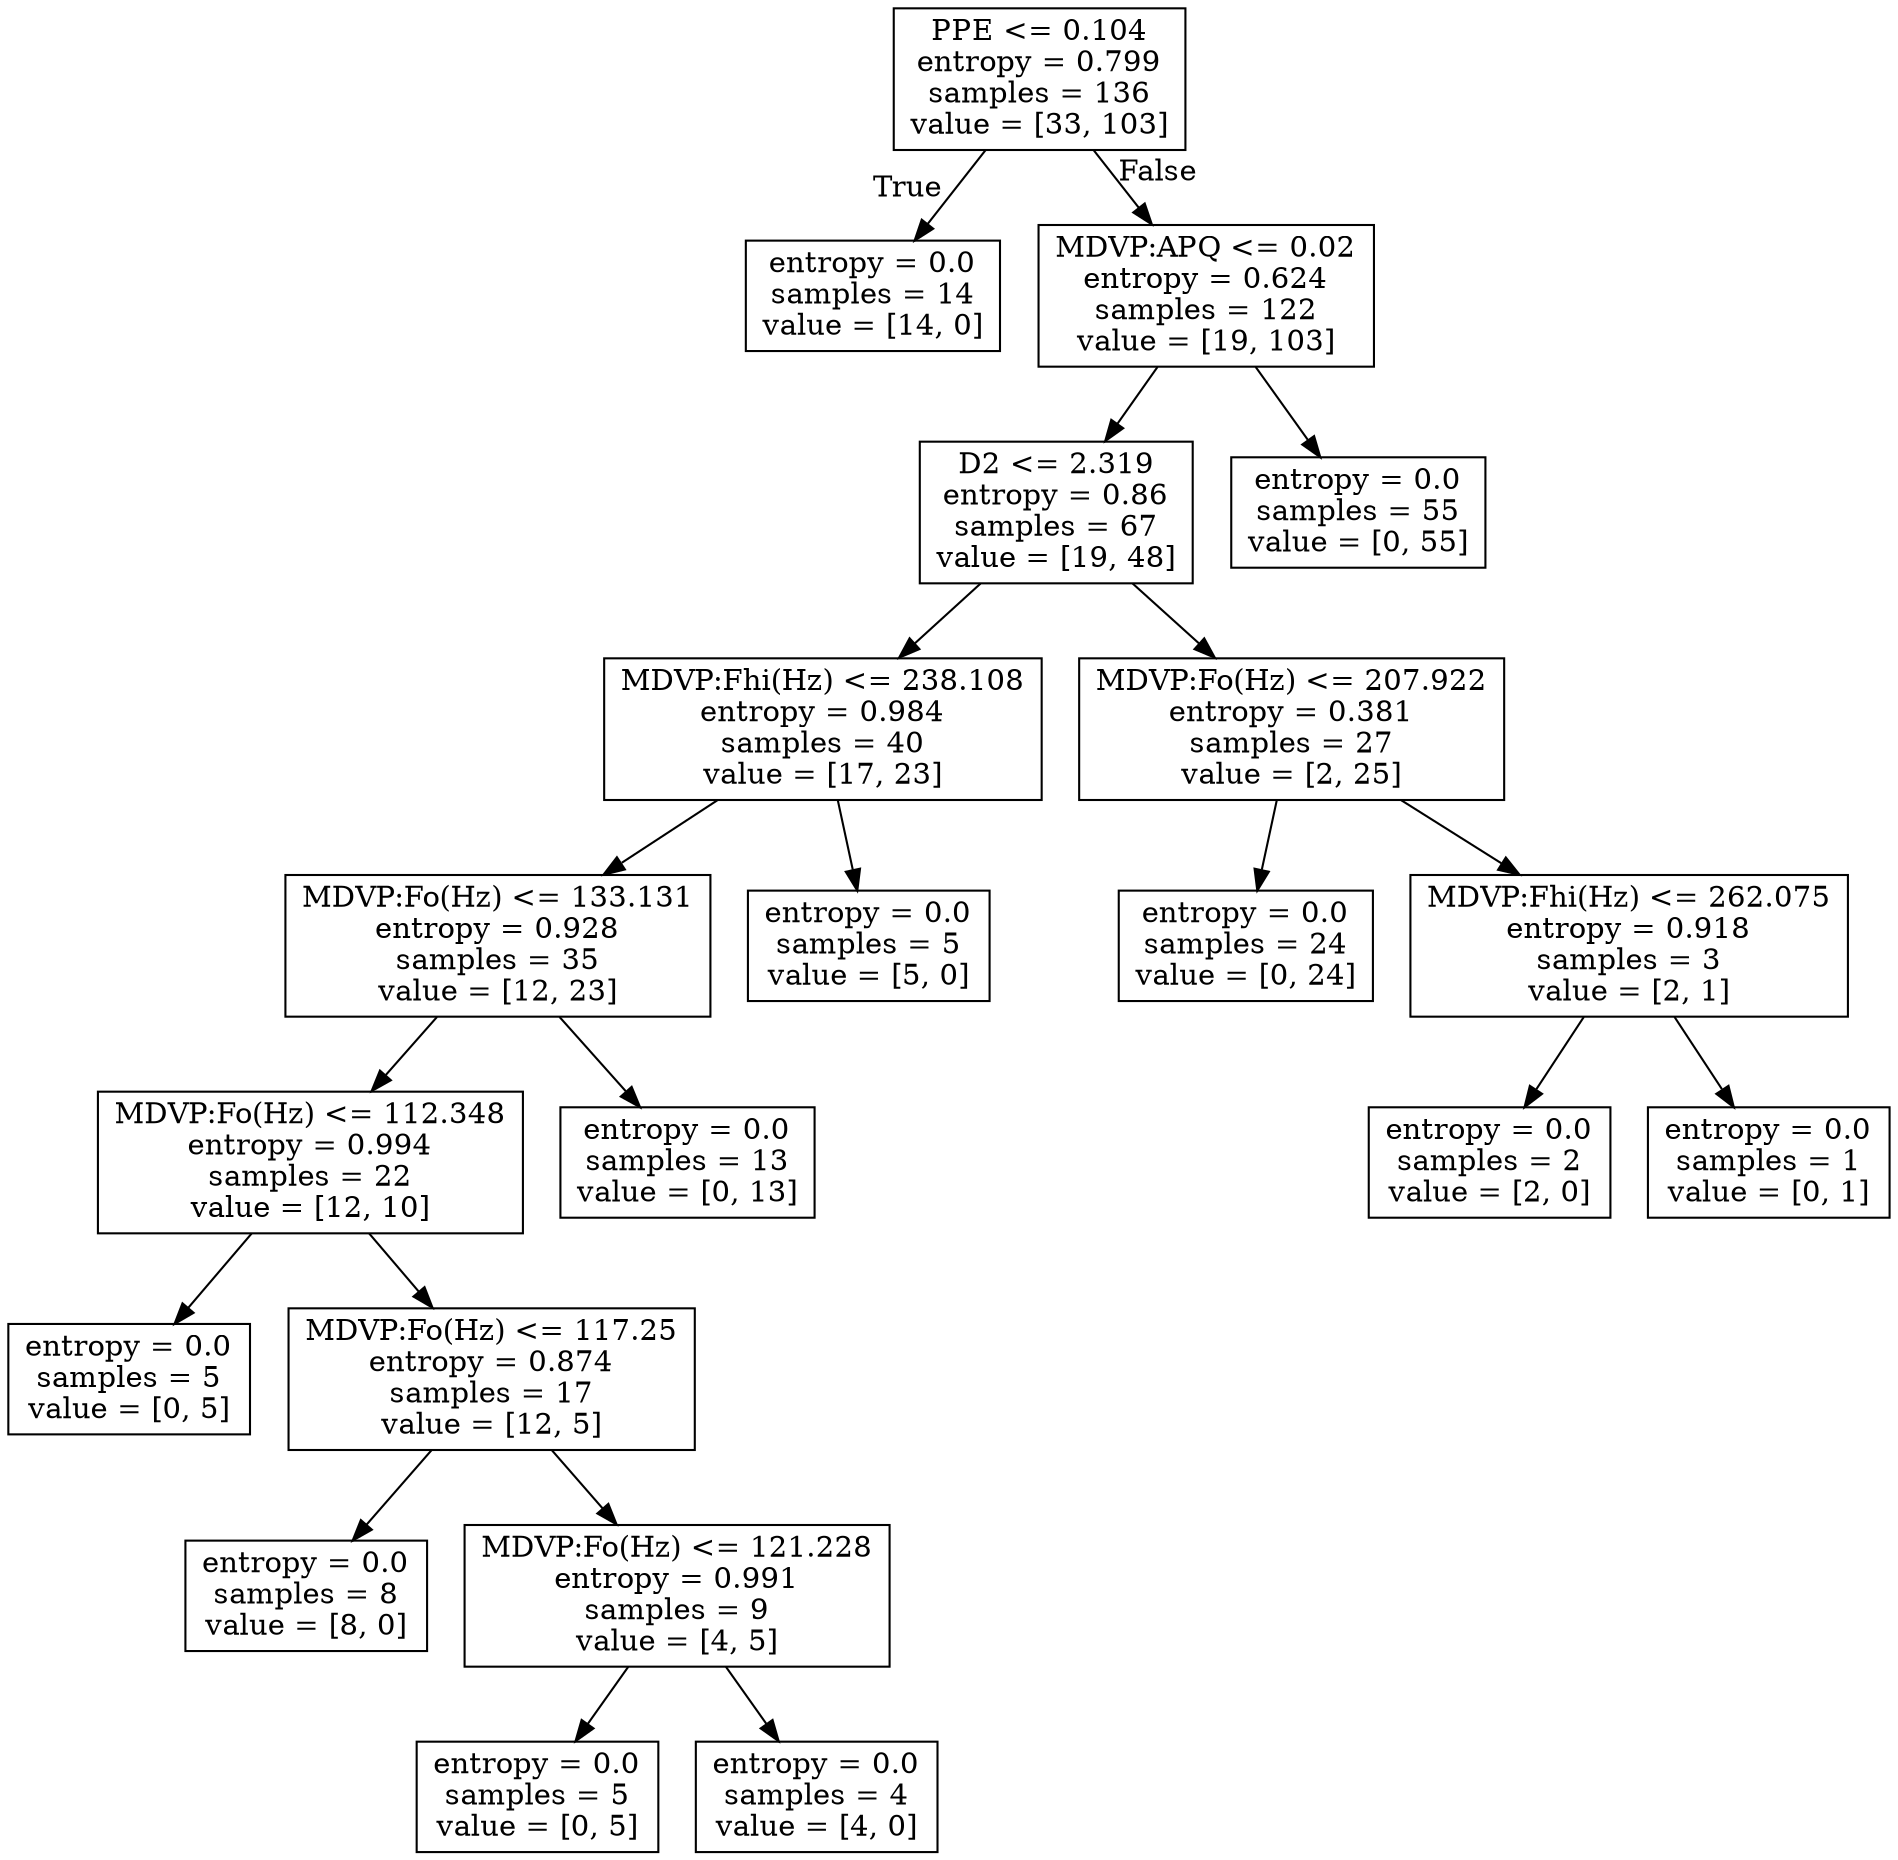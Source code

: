 digraph Tree {
node [shape=box] ;
0 [label="PPE <= 0.104\nentropy = 0.799\nsamples = 136\nvalue = [33, 103]"] ;
1 [label="entropy = 0.0\nsamples = 14\nvalue = [14, 0]"] ;
0 -> 1 [labeldistance=2.5, labelangle=45, headlabel="True"] ;
2 [label="MDVP:APQ <= 0.02\nentropy = 0.624\nsamples = 122\nvalue = [19, 103]"] ;
0 -> 2 [labeldistance=2.5, labelangle=-45, headlabel="False"] ;
3 [label="D2 <= 2.319\nentropy = 0.86\nsamples = 67\nvalue = [19, 48]"] ;
2 -> 3 ;
4 [label="MDVP:Fhi(Hz) <= 238.108\nentropy = 0.984\nsamples = 40\nvalue = [17, 23]"] ;
3 -> 4 ;
5 [label="MDVP:Fo(Hz) <= 133.131\nentropy = 0.928\nsamples = 35\nvalue = [12, 23]"] ;
4 -> 5 ;
6 [label="MDVP:Fo(Hz) <= 112.348\nentropy = 0.994\nsamples = 22\nvalue = [12, 10]"] ;
5 -> 6 ;
7 [label="entropy = 0.0\nsamples = 5\nvalue = [0, 5]"] ;
6 -> 7 ;
8 [label="MDVP:Fo(Hz) <= 117.25\nentropy = 0.874\nsamples = 17\nvalue = [12, 5]"] ;
6 -> 8 ;
9 [label="entropy = 0.0\nsamples = 8\nvalue = [8, 0]"] ;
8 -> 9 ;
10 [label="MDVP:Fo(Hz) <= 121.228\nentropy = 0.991\nsamples = 9\nvalue = [4, 5]"] ;
8 -> 10 ;
11 [label="entropy = 0.0\nsamples = 5\nvalue = [0, 5]"] ;
10 -> 11 ;
12 [label="entropy = 0.0\nsamples = 4\nvalue = [4, 0]"] ;
10 -> 12 ;
13 [label="entropy = 0.0\nsamples = 13\nvalue = [0, 13]"] ;
5 -> 13 ;
14 [label="entropy = 0.0\nsamples = 5\nvalue = [5, 0]"] ;
4 -> 14 ;
15 [label="MDVP:Fo(Hz) <= 207.922\nentropy = 0.381\nsamples = 27\nvalue = [2, 25]"] ;
3 -> 15 ;
16 [label="entropy = 0.0\nsamples = 24\nvalue = [0, 24]"] ;
15 -> 16 ;
17 [label="MDVP:Fhi(Hz) <= 262.075\nentropy = 0.918\nsamples = 3\nvalue = [2, 1]"] ;
15 -> 17 ;
18 [label="entropy = 0.0\nsamples = 2\nvalue = [2, 0]"] ;
17 -> 18 ;
19 [label="entropy = 0.0\nsamples = 1\nvalue = [0, 1]"] ;
17 -> 19 ;
20 [label="entropy = 0.0\nsamples = 55\nvalue = [0, 55]"] ;
2 -> 20 ;
}
